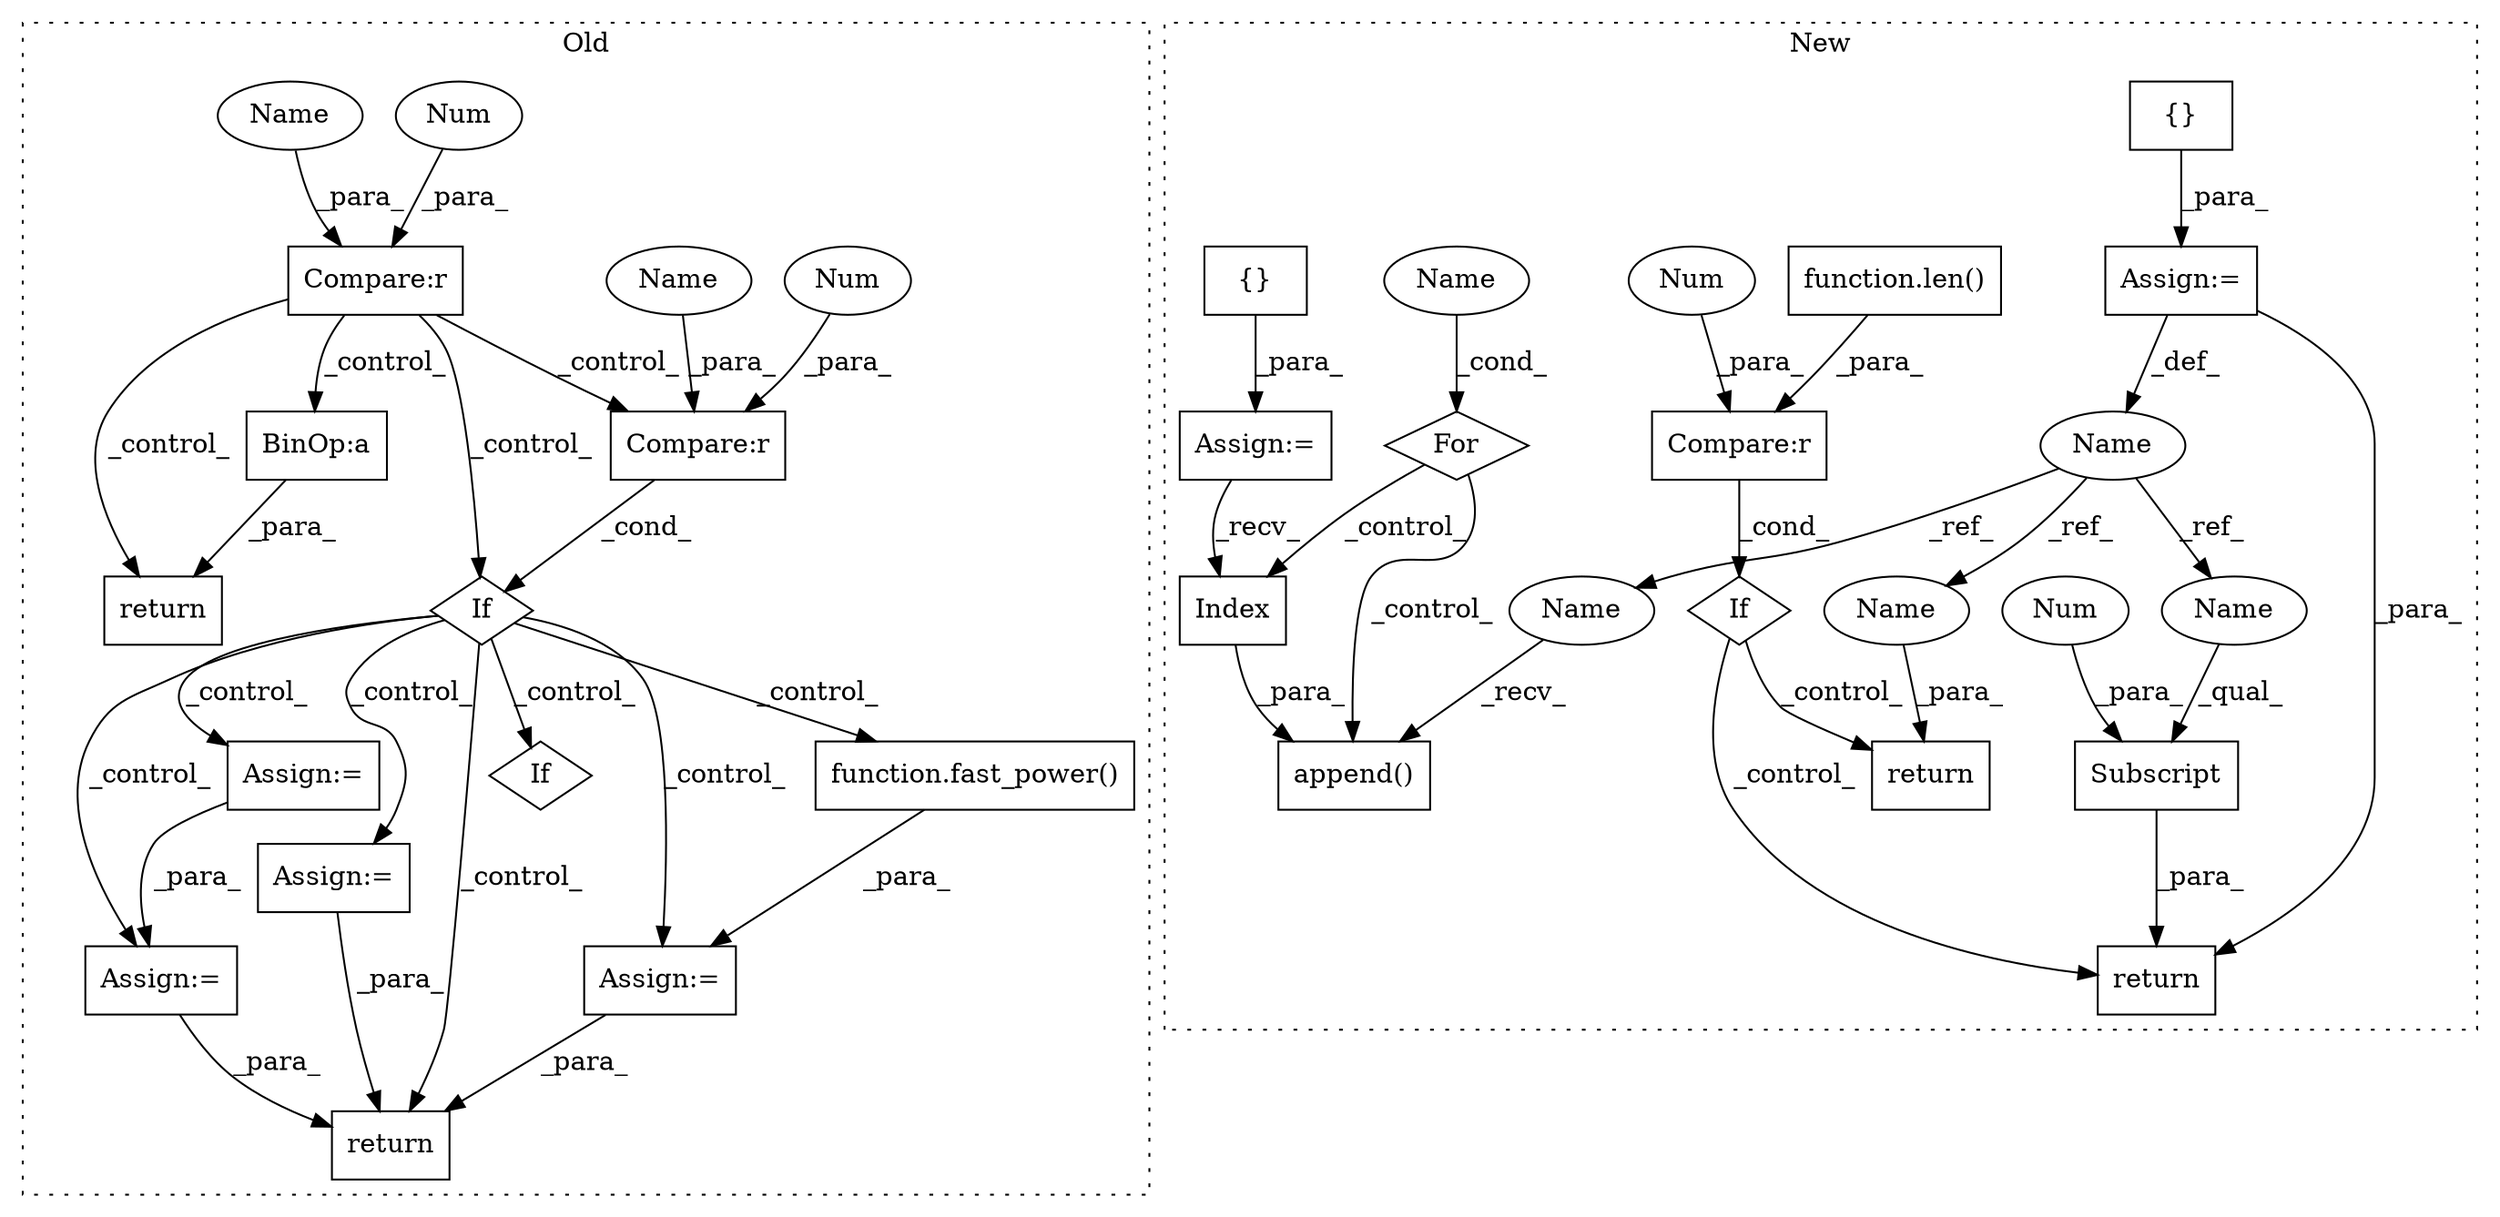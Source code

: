 digraph G {
subgraph cluster0 {
1 [label="function.fast_power()" a="75" s="1022,1041" l="11,1" shape="box"];
3 [label="If" a="96" s="992" l="0" shape="diamond"];
10 [label="Compare:r" a="40" s="865" l="15" shape="box"];
11 [label="If" a="96" s="1274" l="3" shape="diamond"];
12 [label="Num" a="76" s="879" l="1" shape="ellipse"];
13 [label="Compare:r" a="40" s="992" l="14" shape="box"];
14 [label="Num" a="76" s="1005" l="1" shape="ellipse"];
18 [label="Assign:=" a="68" s="1682" l="3" shape="box"];
19 [label="Assign:=" a="68" s="1599" l="3" shape="box"];
20 [label="Assign:=" a="68" s="1655" l="3" shape="box"];
22 [label="Assign:=" a="68" s="1019" l="3" shape="box"];
29 [label="return" a="93" s="965" l="7" shape="box"];
30 [label="BinOp:a" a="82" s="943" l="10" shape="box"];
31 [label="return" a="93" s="1906" l="7" shape="box"];
35 [label="Name" a="87" s="865" l="10" shape="ellipse"];
36 [label="Name" a="87" s="992" l="10" shape="ellipse"];
label = "Old";
style="dotted";
}
subgraph cluster1 {
2 [label="append()" a="75" s="2222,2244" l="14,1" shape="box"];
4 [label="Index" a="46" s="2236" l="8" shape="box"];
5 [label="{}" a="59" s="2052,2052" l="2,1" shape="box"];
6 [label="Subscript" a="63" s="2291,0" l="9,0" shape="box"];
7 [label="{}" a="59" s="2065,2148" l="1,0" shape="box"];
8 [label="For" a="107" s="2193,2212" l="4,10" shape="diamond"];
9 [label="Num" a="76" s="2298" l="1" shape="ellipse"];
15 [label="Name" a="87" s="2043" l="6" shape="ellipse"];
16 [label="Name" a="87" s="2197" l="1" shape="ellipse"];
17 [label="Assign:=" a="68" s="2062" l="3" shape="box"];
21 [label="Assign:=" a="68" s="2049" l="3" shape="box"];
23 [label="return" a="93" s="2319" l="7" shape="box"];
24 [label="If" a="96" s="2251" l="3" shape="diamond"];
25 [label="function.len()" a="75" s="2254,2268" l="4,1" shape="box"];
26 [label="Compare:r" a="40" s="2254" l="20" shape="box"];
27 [label="Num" a="76" s="2273" l="1" shape="ellipse"];
28 [label="return" a="93" s="2284" l="7" shape="box"];
32 [label="Name" a="87" s="2222" l="6" shape="ellipse"];
33 [label="Name" a="87" s="2326" l="6" shape="ellipse"];
34 [label="Name" a="87" s="2291" l="6" shape="ellipse"];
label = "New";
style="dotted";
}
1 -> 22 [label="_para_"];
3 -> 19 [label="_control_"];
3 -> 1 [label="_control_"];
3 -> 18 [label="_control_"];
3 -> 22 [label="_control_"];
3 -> 11 [label="_control_"];
3 -> 20 [label="_control_"];
3 -> 31 [label="_control_"];
4 -> 2 [label="_para_"];
5 -> 21 [label="_para_"];
6 -> 28 [label="_para_"];
7 -> 17 [label="_para_"];
8 -> 2 [label="_control_"];
8 -> 4 [label="_control_"];
9 -> 6 [label="_para_"];
10 -> 29 [label="_control_"];
10 -> 13 [label="_control_"];
10 -> 30 [label="_control_"];
10 -> 3 [label="_control_"];
12 -> 10 [label="_para_"];
13 -> 3 [label="_cond_"];
14 -> 13 [label="_para_"];
15 -> 32 [label="_ref_"];
15 -> 33 [label="_ref_"];
15 -> 34 [label="_ref_"];
16 -> 8 [label="_cond_"];
17 -> 4 [label="_recv_"];
18 -> 31 [label="_para_"];
19 -> 18 [label="_para_"];
20 -> 31 [label="_para_"];
21 -> 15 [label="_def_"];
21 -> 28 [label="_para_"];
22 -> 31 [label="_para_"];
24 -> 23 [label="_control_"];
24 -> 28 [label="_control_"];
25 -> 26 [label="_para_"];
26 -> 24 [label="_cond_"];
27 -> 26 [label="_para_"];
30 -> 29 [label="_para_"];
32 -> 2 [label="_recv_"];
33 -> 23 [label="_para_"];
34 -> 6 [label="_qual_"];
35 -> 10 [label="_para_"];
36 -> 13 [label="_para_"];
}